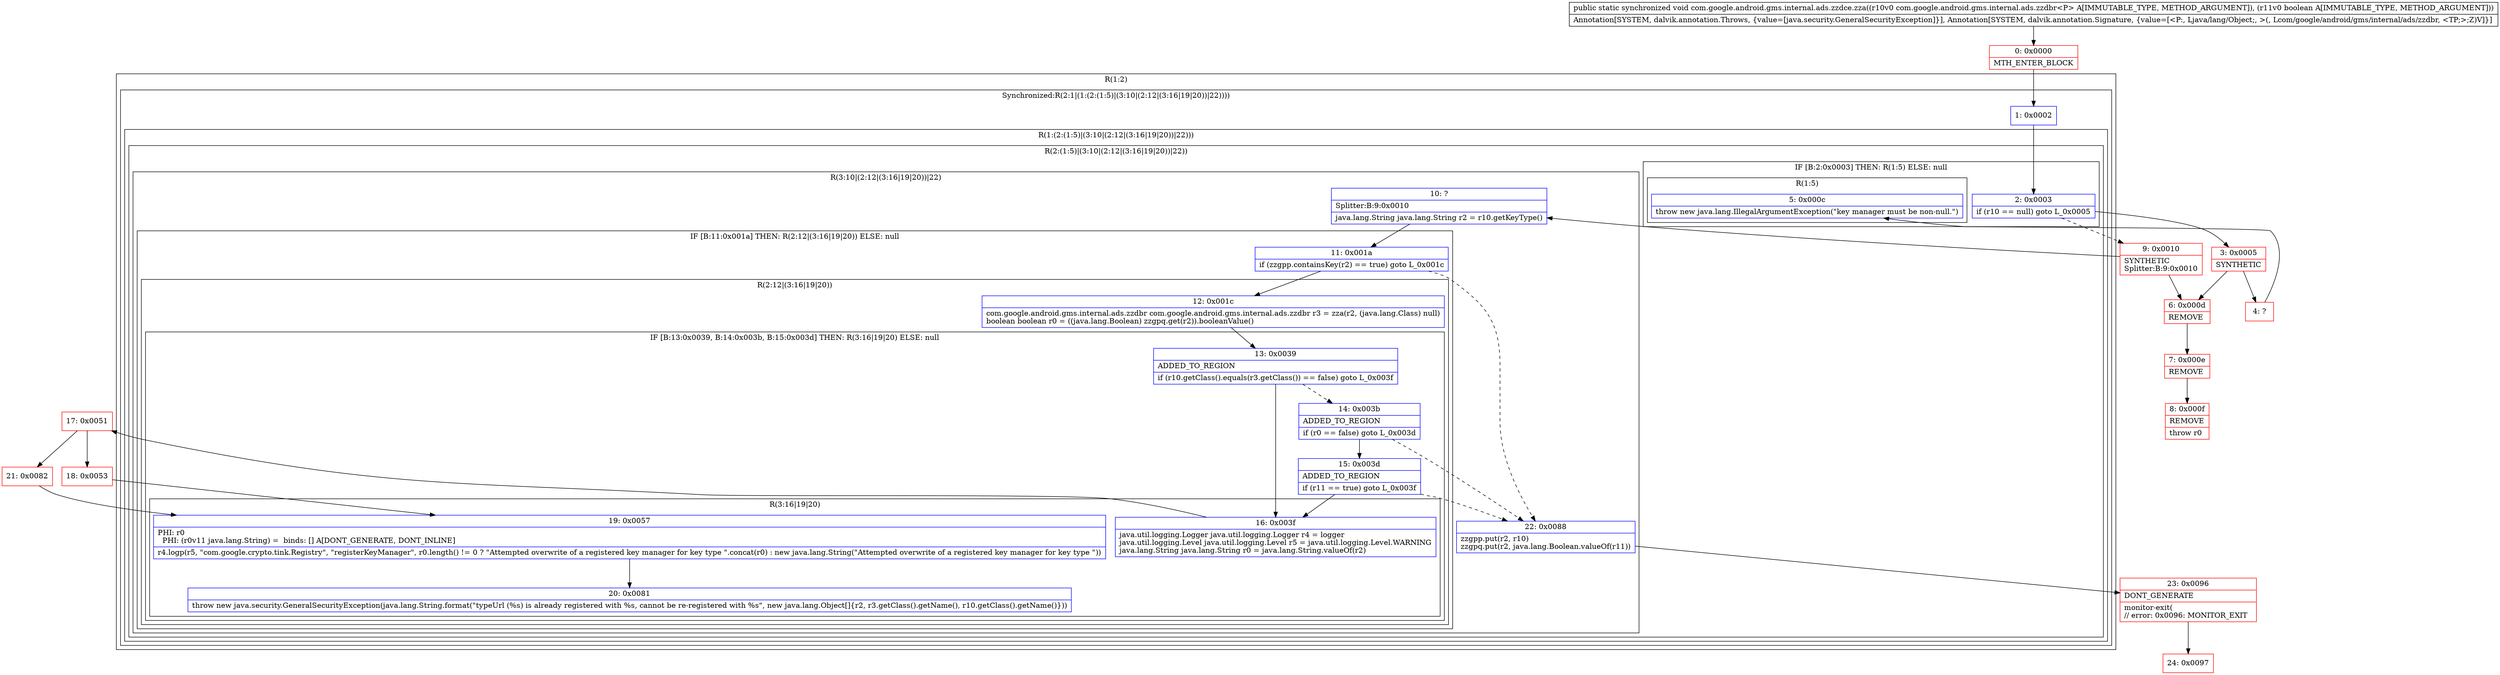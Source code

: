 digraph "CFG forcom.google.android.gms.internal.ads.zzdce.zza(Lcom\/google\/android\/gms\/internal\/ads\/zzdbr;Z)V" {
subgraph cluster_Region_1194554778 {
label = "R(1:2)";
node [shape=record,color=blue];
subgraph cluster_SynchronizedRegion_2005626097 {
label = "Synchronized:R(2:1|(1:(2:(1:5)|(3:10|(2:12|(3:16|19|20))|22))))";
node [shape=record,color=blue];
Node_1 [shape=record,label="{1\:\ 0x0002}"];
subgraph cluster_Region_348604 {
label = "R(1:(2:(1:5)|(3:10|(2:12|(3:16|19|20))|22)))";
node [shape=record,color=blue];
subgraph cluster_Region_404289676 {
label = "R(2:(1:5)|(3:10|(2:12|(3:16|19|20))|22))";
node [shape=record,color=blue];
subgraph cluster_IfRegion_1146864048 {
label = "IF [B:2:0x0003] THEN: R(1:5) ELSE: null";
node [shape=record,color=blue];
Node_2 [shape=record,label="{2\:\ 0x0003|if (r10 == null) goto L_0x0005\l}"];
subgraph cluster_Region_1746653486 {
label = "R(1:5)";
node [shape=record,color=blue];
Node_5 [shape=record,label="{5\:\ 0x000c|throw new java.lang.IllegalArgumentException(\"key manager must be non\-null.\")\l}"];
}
}
subgraph cluster_Region_449382187 {
label = "R(3:10|(2:12|(3:16|19|20))|22)";
node [shape=record,color=blue];
Node_10 [shape=record,label="{10\:\ ?|Splitter:B:9:0x0010\l|java.lang.String java.lang.String r2 = r10.getKeyType()\l}"];
subgraph cluster_IfRegion_1895502660 {
label = "IF [B:11:0x001a] THEN: R(2:12|(3:16|19|20)) ELSE: null";
node [shape=record,color=blue];
Node_11 [shape=record,label="{11\:\ 0x001a|if (zzgpp.containsKey(r2) == true) goto L_0x001c\l}"];
subgraph cluster_Region_1105599998 {
label = "R(2:12|(3:16|19|20))";
node [shape=record,color=blue];
Node_12 [shape=record,label="{12\:\ 0x001c|com.google.android.gms.internal.ads.zzdbr com.google.android.gms.internal.ads.zzdbr r3 = zza(r2, (java.lang.Class) null)\lboolean boolean r0 = ((java.lang.Boolean) zzgpq.get(r2)).booleanValue()\l}"];
subgraph cluster_IfRegion_1010187463 {
label = "IF [B:13:0x0039, B:14:0x003b, B:15:0x003d] THEN: R(3:16|19|20) ELSE: null";
node [shape=record,color=blue];
Node_13 [shape=record,label="{13\:\ 0x0039|ADDED_TO_REGION\l|if (r10.getClass().equals(r3.getClass()) == false) goto L_0x003f\l}"];
Node_14 [shape=record,label="{14\:\ 0x003b|ADDED_TO_REGION\l|if (r0 == false) goto L_0x003d\l}"];
Node_15 [shape=record,label="{15\:\ 0x003d|ADDED_TO_REGION\l|if (r11 == true) goto L_0x003f\l}"];
subgraph cluster_Region_1846845041 {
label = "R(3:16|19|20)";
node [shape=record,color=blue];
Node_16 [shape=record,label="{16\:\ 0x003f|java.util.logging.Logger java.util.logging.Logger r4 = logger\ljava.util.logging.Level java.util.logging.Level r5 = java.util.logging.Level.WARNING\ljava.lang.String java.lang.String r0 = java.lang.String.valueOf(r2)\l}"];
Node_19 [shape=record,label="{19\:\ 0x0057|PHI: r0 \l  PHI: (r0v11 java.lang.String) =  binds: [] A[DONT_GENERATE, DONT_INLINE]\l|r4.logp(r5, \"com.google.crypto.tink.Registry\", \"registerKeyManager\", r0.length() != 0 ? \"Attempted overwrite of a registered key manager for key type \".concat(r0) : new java.lang.String(\"Attempted overwrite of a registered key manager for key type \"))\l}"];
Node_20 [shape=record,label="{20\:\ 0x0081|throw new java.security.GeneralSecurityException(java.lang.String.format(\"typeUrl (%s) is already registered with %s, cannot be re\-registered with %s\", new java.lang.Object[]\{r2, r3.getClass().getName(), r10.getClass().getName()\}))\l}"];
}
}
}
}
Node_22 [shape=record,label="{22\:\ 0x0088|zzgpp.put(r2, r10)\lzzgpq.put(r2, java.lang.Boolean.valueOf(r11))\l}"];
}
}
}
}
}
Node_0 [shape=record,color=red,label="{0\:\ 0x0000|MTH_ENTER_BLOCK\l}"];
Node_3 [shape=record,color=red,label="{3\:\ 0x0005|SYNTHETIC\l}"];
Node_4 [shape=record,color=red,label="{4\:\ ?}"];
Node_6 [shape=record,color=red,label="{6\:\ 0x000d|REMOVE\l}"];
Node_7 [shape=record,color=red,label="{7\:\ 0x000e|REMOVE\l}"];
Node_8 [shape=record,color=red,label="{8\:\ 0x000f|REMOVE\l|throw r0\l}"];
Node_9 [shape=record,color=red,label="{9\:\ 0x0010|SYNTHETIC\lSplitter:B:9:0x0010\l}"];
Node_17 [shape=record,color=red,label="{17\:\ 0x0051}"];
Node_18 [shape=record,color=red,label="{18\:\ 0x0053}"];
Node_21 [shape=record,color=red,label="{21\:\ 0x0082}"];
Node_23 [shape=record,color=red,label="{23\:\ 0x0096|DONT_GENERATE\l|monitor\-exit(\l\/\/ error: 0x0096: MONITOR_EXIT  \l}"];
Node_24 [shape=record,color=red,label="{24\:\ 0x0097}"];
MethodNode[shape=record,label="{public static synchronized void com.google.android.gms.internal.ads.zzdce.zza((r10v0 com.google.android.gms.internal.ads.zzdbr\<P\> A[IMMUTABLE_TYPE, METHOD_ARGUMENT]), (r11v0 boolean A[IMMUTABLE_TYPE, METHOD_ARGUMENT]))  | Annotation[SYSTEM, dalvik.annotation.Throws, \{value=[java.security.GeneralSecurityException]\}], Annotation[SYSTEM, dalvik.annotation.Signature, \{value=[\<P:, Ljava\/lang\/Object;, \>(, Lcom\/google\/android\/gms\/internal\/ads\/zzdbr, \<TP;\>;Z)V]\}]\l}"];
MethodNode -> Node_0;
Node_1 -> Node_2;
Node_2 -> Node_3;
Node_2 -> Node_9[style=dashed];
Node_10 -> Node_11;
Node_11 -> Node_12;
Node_11 -> Node_22[style=dashed];
Node_12 -> Node_13;
Node_13 -> Node_14[style=dashed];
Node_13 -> Node_16;
Node_14 -> Node_15;
Node_14 -> Node_22[style=dashed];
Node_15 -> Node_16;
Node_15 -> Node_22[style=dashed];
Node_16 -> Node_17;
Node_19 -> Node_20;
Node_22 -> Node_23;
Node_0 -> Node_1;
Node_3 -> Node_4;
Node_3 -> Node_6;
Node_4 -> Node_5;
Node_6 -> Node_7;
Node_7 -> Node_8;
Node_9 -> Node_10;
Node_9 -> Node_6;
Node_17 -> Node_18;
Node_17 -> Node_21;
Node_18 -> Node_19;
Node_21 -> Node_19;
Node_23 -> Node_24;
}

